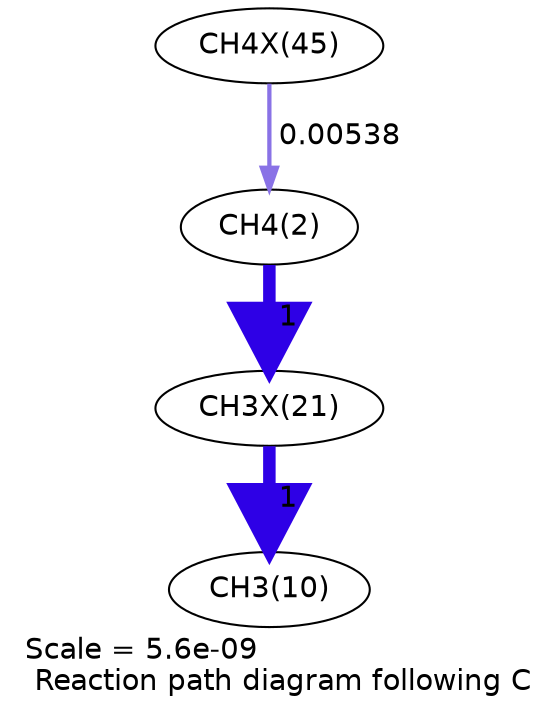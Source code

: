 digraph reaction_paths {
center=1;
s100 -> s4[fontname="Helvetica", penwidth=2.05, arrowsize=1.03, color="0.7, 0.505, 0.9"
, label=" 0.00538"];
s4 -> s92[fontname="Helvetica", penwidth=6, arrowsize=3, color="0.7, 1.5, 0.9"
, label=" 1"];
s92 -> s12[fontname="Helvetica", penwidth=6, arrowsize=3, color="0.7, 1.5, 0.9"
, label=" 1"];
s4 [ fontname="Helvetica", label="CH4(2)"];
s12 [ fontname="Helvetica", label="CH3(10)"];
s92 [ fontname="Helvetica", label="CH3X(21)"];
s100 [ fontname="Helvetica", label="CH4X(45)"];
 label = "Scale = 5.6e-09\l Reaction path diagram following C";
 fontname = "Helvetica";
}
